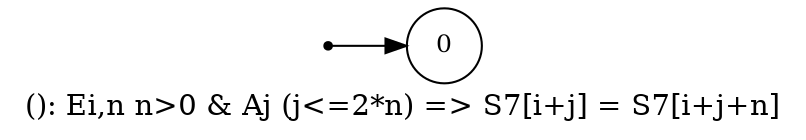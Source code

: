 digraph G {
label = "(): Ei,n n>0 & Aj (j<=2*n) => S7[i+j] = S7[i+j+n]";
rankdir = LR;
node [shape = circle, label="0", fontsize=12]0;
node [shape = point ]; qi
qi ->0;
}
